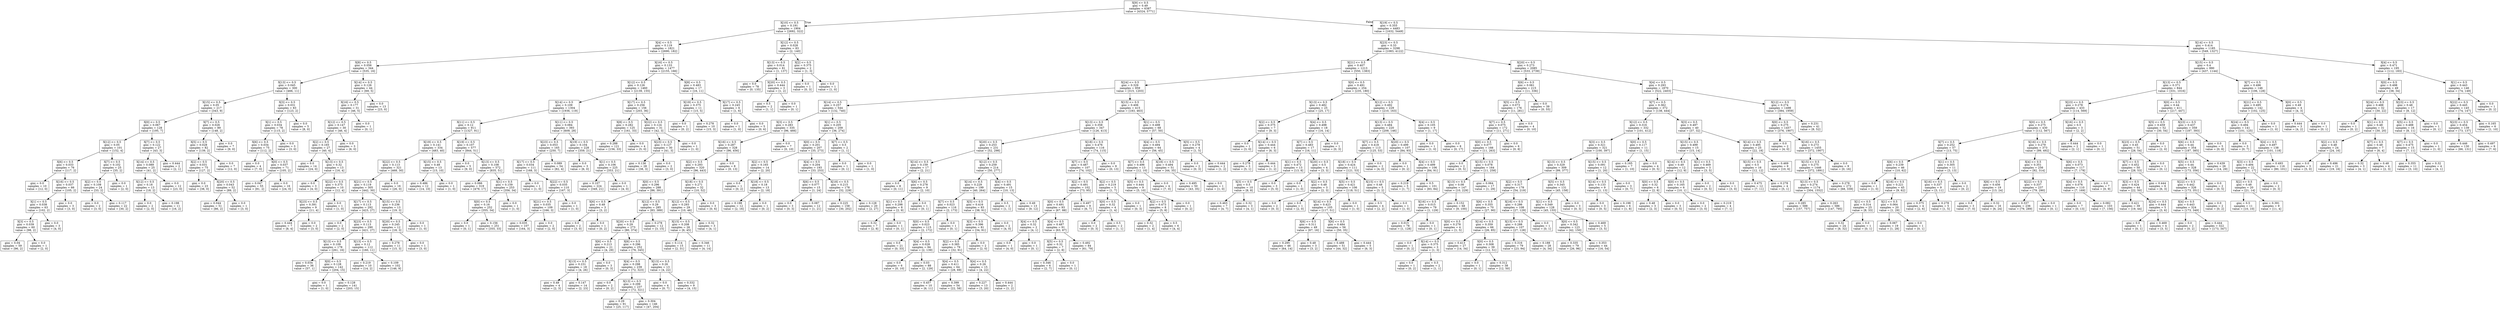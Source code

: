 digraph Tree {
node [shape=box] ;
0 [label="X[9] <= 0.5\ngini = 0.49\nsamples = 6387\nvalue = [4324, 5771]"] ;
1 [label="X[10] <= 0.5\ngini = 0.191\nsamples = 1904\nvalue = [2692, 322]"] ;
0 -> 1 [labeldistance=2.5, labelangle=45, headlabel="True"] ;
2 [label="X[4] <= 0.5\ngini = 0.119\nsamples = 1821\nvalue = [2690, 182]"] ;
1 -> 2 ;
3 [label="X[8] <= 0.5\ngini = 0.056\nsamples = 344\nvalue = [535, 16]"] ;
2 -> 3 ;
4 [label="X[13] <= 0.5\ngini = 0.045\nsamples = 300\nvalue = [466, 11]"] ;
3 -> 4 ;
5 [label="X[15] <= 0.5\ngini = 0.05\nsamples = 217\nvalue = [343, 9]"] ;
4 -> 5 ;
6 [label="X[0] <= 0.5\ngini = 0.067\nsamples = 128\nvalue = [195, 7]"] ;
5 -> 6 ;
7 [label="X[12] <= 0.5\ngini = 0.05\nsamples = 101\nvalue = [152, 4]"] ;
6 -> 7 ;
8 [label="X[6] <= 0.5\ngini = 0.033\nsamples = 76\nvalue = [117, 2]"] ;
7 -> 8 ;
9 [label="gini = 0.0\nsamples = 10\nvalue = [12, 0]"] ;
8 -> 9 ;
10 [label="X[16] <= 0.5\ngini = 0.037\nsamples = 66\nvalue = [105, 2]"] ;
8 -> 10 ;
11 [label="X[1] <= 0.5\ngini = 0.038\nsamples = 63\nvalue = [102, 2]"] ;
10 -> 11 ;
12 [label="X[3] <= 0.5\ngini = 0.039\nsamples = 60\nvalue = [98, 2]"] ;
11 -> 12 ;
13 [label="gini = 0.04\nsamples = 59\nvalue = [96, 2]"] ;
12 -> 13 ;
14 [label="gini = 0.0\nsamples = 1\nvalue = [2, 0]"] ;
12 -> 14 ;
15 [label="gini = 0.0\nsamples = 3\nvalue = [4, 0]"] ;
11 -> 15 ;
16 [label="gini = 0.0\nsamples = 3\nvalue = [3, 0]"] ;
10 -> 16 ;
17 [label="X[7] <= 0.5\ngini = 0.102\nsamples = 25\nvalue = [35, 2]"] ;
7 -> 17 ;
18 [label="X[2] <= 0.5\ngini = 0.108\nsamples = 24\nvalue = [33, 2]"] ;
17 -> 18 ;
19 [label="gini = 0.0\nsamples = 2\nvalue = [3, 0]"] ;
18 -> 19 ;
20 [label="gini = 0.117\nsamples = 22\nvalue = [30, 2]"] ;
18 -> 20 ;
21 [label="gini = 0.0\nsamples = 1\nvalue = [2, 0]"] ;
17 -> 21 ;
22 [label="X[7] <= 0.5\ngini = 0.122\nsamples = 27\nvalue = [43, 3]"] ;
6 -> 22 ;
23 [label="X[14] <= 0.5\ngini = 0.089\nsamples = 25\nvalue = [41, 2]"] ;
22 -> 23 ;
24 [label="X[12] <= 0.5\ngini = 0.18\nsamples = 13\nvalue = [18, 2]"] ;
23 -> 24 ;
25 [label="gini = 0.0\nsamples = 2\nvalue = [2, 0]"] ;
24 -> 25 ;
26 [label="gini = 0.198\nsamples = 11\nvalue = [16, 2]"] ;
24 -> 26 ;
27 [label="gini = 0.0\nsamples = 12\nvalue = [23, 0]"] ;
23 -> 27 ;
28 [label="gini = 0.444\nsamples = 2\nvalue = [2, 1]"] ;
22 -> 28 ;
29 [label="X[7] <= 0.5\ngini = 0.026\nsamples = 89\nvalue = [148, 2]"] ;
5 -> 29 ;
30 [label="X[5] <= 0.5\ngini = 0.028\nsamples = 82\nvalue = [139, 2]"] ;
29 -> 30 ;
31 [label="X[2] <= 0.5\ngini = 0.031\nsamples = 75\nvalue = [127, 2]"] ;
30 -> 31 ;
32 [label="gini = 0.0\nsamples = 23\nvalue = [38, 0]"] ;
31 -> 32 ;
33 [label="X[20] <= 0.5\ngini = 0.043\nsamples = 52\nvalue = [89, 2]"] ;
31 -> 33 ;
34 [label="gini = 0.044\nsamples = 51\nvalue = [86, 2]"] ;
33 -> 34 ;
35 [label="gini = 0.0\nsamples = 1\nvalue = [3, 0]"] ;
33 -> 35 ;
36 [label="gini = 0.0\nsamples = 7\nvalue = [12, 0]"] ;
30 -> 36 ;
37 [label="gini = 0.0\nsamples = 7\nvalue = [9, 0]"] ;
29 -> 37 ;
38 [label="X[3] <= 0.5\ngini = 0.031\nsamples = 83\nvalue = [123, 2]"] ;
4 -> 38 ;
39 [label="X[1] <= 0.5\ngini = 0.034\nsamples = 78\nvalue = [115, 2]"] ;
38 -> 39 ;
40 [label="X[6] <= 0.5\ngini = 0.034\nsamples = 75\nvalue = [112, 2]"] ;
39 -> 40 ;
41 [label="gini = 0.0\nsamples = 4\nvalue = [7, 0]"] ;
40 -> 41 ;
42 [label="X[0] <= 0.5\ngini = 0.037\nsamples = 71\nvalue = [105, 2]"] ;
40 -> 42 ;
43 [label="gini = 0.047\nsamples = 55\nvalue = [81, 2]"] ;
42 -> 43 ;
44 [label="gini = 0.0\nsamples = 16\nvalue = [24, 0]"] ;
42 -> 44 ;
45 [label="gini = 0.0\nsamples = 3\nvalue = [3, 0]"] ;
39 -> 45 ;
46 [label="gini = 0.0\nsamples = 5\nvalue = [8, 0]"] ;
38 -> 46 ;
47 [label="X[14] <= 0.5\ngini = 0.126\nsamples = 44\nvalue = [69, 5]"] ;
3 -> 47 ;
48 [label="X[16] <= 0.5\ngini = 0.177\nsamples = 31\nvalue = [46, 5]"] ;
47 -> 48 ;
49 [label="X[12] <= 0.5\ngini = 0.147\nsamples = 30\nvalue = [46, 4]"] ;
48 -> 49 ;
50 [label="X[2] <= 0.5\ngini = 0.165\nsamples = 27\nvalue = [40, 4]"] ;
49 -> 50 ;
51 [label="gini = 0.0\nsamples = 14\nvalue = [24, 0]"] ;
50 -> 51 ;
52 [label="X[13] <= 0.5\ngini = 0.32\nsamples = 13\nvalue = [16, 4]"] ;
50 -> 52 ;
53 [label="gini = 0.0\nsamples = 3\nvalue = [4, 0]"] ;
52 -> 53 ;
54 [label="X[22] <= 0.5\ngini = 0.375\nsamples = 10\nvalue = [12, 4]"] ;
52 -> 54 ;
55 [label="X[23] <= 0.5\ngini = 0.391\nsamples = 9\nvalue = [11, 4]"] ;
54 -> 55 ;
56 [label="gini = 0.444\nsamples = 7\nvalue = [8, 4]"] ;
55 -> 56 ;
57 [label="gini = 0.0\nsamples = 2\nvalue = [3, 0]"] ;
55 -> 57 ;
58 [label="gini = 0.0\nsamples = 1\nvalue = [1, 0]"] ;
54 -> 58 ;
59 [label="gini = 0.0\nsamples = 3\nvalue = [6, 0]"] ;
49 -> 59 ;
60 [label="gini = 0.0\nsamples = 1\nvalue = [0, 1]"] ;
48 -> 60 ;
61 [label="gini = 0.0\nsamples = 13\nvalue = [23, 0]"] ;
47 -> 61 ;
62 [label="X[16] <= 0.5\ngini = 0.133\nsamples = 1477\nvalue = [2155, 166]"] ;
2 -> 62 ;
63 [label="X[12] <= 0.5\ngini = 0.126\nsamples = 1460\nvalue = [2139, 155]"] ;
62 -> 63 ;
64 [label="X[14] <= 0.5\ngini = 0.109\nsamples = 1304\nvalue = [1936, 119]"] ;
63 -> 64 ;
65 [label="X[11] <= 0.5\ngini = 0.12\nsamples = 911\nvalue = [1327, 91]"] ;
64 -> 65 ;
66 [label="X[19] <= 0.5\ngini = 0.141\nsamples = 334\nvalue = [483, 40]"] ;
65 -> 66 ;
67 [label="X[22] <= 0.5\ngini = 0.113\nsamples = 321\nvalue = [468, 30]"] ;
66 -> 67 ;
68 [label="X[21] <= 0.5\ngini = 0.119\nsamples = 305\nvalue = [442, 30]"] ;
67 -> 68 ;
69 [label="X[17] <= 0.5\ngini = 0.113\nsamples = 292\nvalue = [423, 27]"] ;
68 -> 69 ;
70 [label="gini = 0.0\nsamples = 2\nvalue = [2, 0]"] ;
69 -> 70 ;
71 [label="X[23] <= 0.5\ngini = 0.113\nsamples = 290\nvalue = [421, 27]"] ;
69 -> 71 ;
72 [label="X[13] <= 0.5\ngini = 0.109\nsamples = 178\nvalue = [261, 16]"] ;
71 -> 72 ;
73 [label="gini = 0.034\nsamples = 36\nvalue = [57, 1]"] ;
72 -> 73 ;
74 [label="X[0] <= 0.5\ngini = 0.128\nsamples = 142\nvalue = [204, 15]"] ;
72 -> 74 ;
75 [label="gini = 0.0\nsamples = 1\nvalue = [1, 0]"] ;
74 -> 75 ;
76 [label="gini = 0.128\nsamples = 141\nvalue = [203, 15]"] ;
74 -> 76 ;
77 [label="X[13] <= 0.5\ngini = 0.12\nsamples = 112\nvalue = [160, 11]"] ;
71 -> 77 ;
78 [label="gini = 0.219\nsamples = 10\nvalue = [14, 2]"] ;
77 -> 78 ;
79 [label="gini = 0.109\nsamples = 102\nvalue = [146, 9]"] ;
77 -> 79 ;
80 [label="X[15] <= 0.5\ngini = 0.236\nsamples = 13\nvalue = [19, 3]"] ;
68 -> 80 ;
81 [label="X[20] <= 0.5\ngini = 0.245\nsamples = 12\nvalue = [18, 3]"] ;
80 -> 81 ;
82 [label="gini = 0.278\nsamples = 11\nvalue = [15, 3]"] ;
81 -> 82 ;
83 [label="gini = 0.0\nsamples = 1\nvalue = [3, 0]"] ;
81 -> 83 ;
84 [label="gini = 0.0\nsamples = 1\nvalue = [1, 0]"] ;
80 -> 84 ;
85 [label="gini = 0.0\nsamples = 16\nvalue = [26, 0]"] ;
67 -> 85 ;
86 [label="X[15] <= 0.5\ngini = 0.48\nsamples = 13\nvalue = [15, 10]"] ;
66 -> 86 ;
87 [label="gini = 0.486\nsamples = 12\nvalue = [14, 10]"] ;
86 -> 87 ;
88 [label="gini = 0.0\nsamples = 1\nvalue = [1, 0]"] ;
86 -> 88 ;
89 [label="X[19] <= 0.5\ngini = 0.107\nsamples = 577\nvalue = [844, 51]"] ;
65 -> 89 ;
90 [label="gini = 0.0\nsamples = 5\nvalue = [9, 0]"] ;
89 -> 90 ;
91 [label="X[13] <= 0.5\ngini = 0.108\nsamples = 572\nvalue = [835, 51]"] ;
89 -> 91 ;
92 [label="gini = 0.066\nsamples = 319\nvalue = [479, 17]"] ;
91 -> 92 ;
93 [label="X[1] <= 0.5\ngini = 0.159\nsamples = 253\nvalue = [356, 34]"] ;
91 -> 93 ;
94 [label="X[0] <= 0.5\ngini = 0.16\nsamples = 252\nvalue = [355, 34]"] ;
93 -> 94 ;
95 [label="gini = 0.0\nsamples = 1\nvalue = [0, 1]"] ;
94 -> 95 ;
96 [label="gini = 0.156\nsamples = 251\nvalue = [355, 33]"] ;
94 -> 96 ;
97 [label="gini = 0.0\nsamples = 1\nvalue = [1, 0]"] ;
93 -> 97 ;
98 [label="X[11] <= 0.5\ngini = 0.084\nsamples = 393\nvalue = [609, 28]"] ;
64 -> 98 ;
99 [label="X[23] <= 0.5\ngini = 0.053\nsamples = 165\nvalue = [250, 7]"] ;
98 -> 99 ;
100 [label="X[17] <= 0.5\ngini = 0.034\nsamples = 111\nvalue = [168, 3]"] ;
99 -> 100 ;
101 [label="gini = 0.0\nsamples = 1\nvalue = [1, 0]"] ;
100 -> 101 ;
102 [label="X[22] <= 0.5\ngini = 0.035\nsamples = 110\nvalue = [167, 3]"] ;
100 -> 102 ;
103 [label="X[21] <= 0.5\ngini = 0.035\nsamples = 109\nvalue = [166, 3]"] ;
102 -> 103 ;
104 [label="gini = 0.035\nsamples = 107\nvalue = [164, 3]"] ;
103 -> 104 ;
105 [label="gini = 0.0\nsamples = 2\nvalue = [2, 0]"] ;
103 -> 105 ;
106 [label="gini = 0.0\nsamples = 1\nvalue = [1, 0]"] ;
102 -> 106 ;
107 [label="gini = 0.089\nsamples = 54\nvalue = [82, 4]"] ;
99 -> 107 ;
108 [label="X[19] <= 0.5\ngini = 0.104\nsamples = 228\nvalue = [359, 21]"] ;
98 -> 108 ;
109 [label="gini = 0.0\nsamples = 3\nvalue = [6, 0]"] ;
108 -> 109 ;
110 [label="X[1] <= 0.5\ngini = 0.106\nsamples = 225\nvalue = [353, 21]"] ;
108 -> 110 ;
111 [label="gini = 0.107\nsamples = 224\nvalue = [349, 21]"] ;
110 -> 111 ;
112 [label="gini = 0.0\nsamples = 1\nvalue = [4, 0]"] ;
110 -> 112 ;
113 [label="X[17] <= 0.5\ngini = 0.256\nsamples = 156\nvalue = [203, 36]"] ;
63 -> 113 ;
114 [label="X[8] <= 0.5\ngini = 0.282\nsamples = 125\nvalue = [161, 33]"] ;
113 -> 114 ;
115 [label="gini = 0.288\nsamples = 121\nvalue = [156, 33]"] ;
114 -> 115 ;
116 [label="gini = 0.0\nsamples = 4\nvalue = [5, 0]"] ;
114 -> 116 ;
117 [label="X[22] <= 0.5\ngini = 0.124\nsamples = 31\nvalue = [42, 3]"] ;
113 -> 117 ;
118 [label="X[23] <= 0.5\ngini = 0.127\nsamples = 30\nvalue = [41, 3]"] ;
117 -> 118 ;
119 [label="gini = 0.136\nsamples = 28\nvalue = [38, 3]"] ;
118 -> 119 ;
120 [label="gini = 0.0\nsamples = 2\nvalue = [3, 0]"] ;
118 -> 120 ;
121 [label="gini = 0.0\nsamples = 1\nvalue = [1, 0]"] ;
117 -> 121 ;
122 [label="X[8] <= 0.5\ngini = 0.483\nsamples = 17\nvalue = [16, 11]"] ;
62 -> 122 ;
123 [label="X[19] <= 0.5\ngini = 0.375\nsamples = 11\nvalue = [15, 5]"] ;
122 -> 123 ;
124 [label="gini = 0.0\nsamples = 1\nvalue = [0, 2]"] ;
123 -> 124 ;
125 [label="gini = 0.278\nsamples = 10\nvalue = [15, 3]"] ;
123 -> 125 ;
126 [label="X[17] <= 0.5\ngini = 0.245\nsamples = 6\nvalue = [1, 6]"] ;
122 -> 126 ;
127 [label="gini = 0.0\nsamples = 1\nvalue = [1, 0]"] ;
126 -> 127 ;
128 [label="gini = 0.0\nsamples = 5\nvalue = [0, 6]"] ;
126 -> 128 ;
129 [label="X[12] <= 0.5\ngini = 0.028\nsamples = 83\nvalue = [2, 140]"] ;
1 -> 129 ;
130 [label="X[13] <= 0.5\ngini = 0.014\nsamples = 81\nvalue = [1, 137]"] ;
129 -> 130 ;
131 [label="gini = 0.0\nsamples = 78\nvalue = [0, 135]"] ;
130 -> 131 ;
132 [label="X[20] <= 0.5\ngini = 0.444\nsamples = 3\nvalue = [1, 2]"] ;
130 -> 132 ;
133 [label="gini = 0.5\nsamples = 2\nvalue = [1, 1]"] ;
132 -> 133 ;
134 [label="gini = 0.0\nsamples = 1\nvalue = [0, 1]"] ;
132 -> 134 ;
135 [label="X[2] <= 0.5\ngini = 0.375\nsamples = 2\nvalue = [1, 3]"] ;
129 -> 135 ;
136 [label="gini = 0.0\nsamples = 1\nvalue = [0, 3]"] ;
135 -> 136 ;
137 [label="gini = 0.0\nsamples = 1\nvalue = [1, 0]"] ;
135 -> 137 ;
138 [label="X[19] <= 0.5\ngini = 0.355\nsamples = 4483\nvalue = [1632, 5449]"] ;
0 -> 138 [labeldistance=2.5, labelangle=-45, headlabel="False"] ;
139 [label="X[23] <= 0.5\ngini = 0.33\nsamples = 3298\nvalue = [1083, 4122]"] ;
138 -> 139 ;
140 [label="X[21] <= 0.5\ngini = 0.407\nsamples = 1213\nvalue = [550, 1383]"] ;
139 -> 140 ;
141 [label="X[24] <= 0.5\ngini = 0.329\nsamples = 959\nvalue = [315, 1203]"] ;
140 -> 141 ;
142 [label="X[14] <= 0.5\ngini = 0.257\nsamples = 544\nvalue = [132, 740]"] ;
141 -> 142 ;
143 [label="X[3] <= 0.5\ngini = 0.283\nsamples = 335\nvalue = [96, 466]"] ;
142 -> 143 ;
144 [label="X[16] <= 0.5\ngini = 0.287\nsamples = 328\nvalue = [96, 456]"] ;
143 -> 144 ;
145 [label="X[2] <= 0.5\ngini = 0.293\nsamples = 320\nvalue = [96, 443]"] ;
144 -> 145 ;
146 [label="X[0] <= 0.5\ngini = 0.296\nsamples = 288\nvalue = [86, 391]"] ;
145 -> 146 ;
147 [label="X[6] <= 0.5\ngini = 0.48\nsamples = 3\nvalue = [3, 2]"] ;
146 -> 147 ;
148 [label="gini = 0.0\nsamples = 2\nvalue = [3, 0]"] ;
147 -> 148 ;
149 [label="gini = 0.0\nsamples = 1\nvalue = [0, 2]"] ;
147 -> 149 ;
150 [label="X[12] <= 0.5\ngini = 0.29\nsamples = 285\nvalue = [83, 389]"] ;
146 -> 150 ;
151 [label="X[20] <= 0.5\ngini = 0.29\nsamples = 273\nvalue = [80, 374]"] ;
150 -> 151 ;
152 [label="X[6] <= 0.5\ngini = 0.213\nsamples = 21\nvalue = [4, 29]"] ;
151 -> 152 ;
153 [label="X[13] <= 0.5\ngini = 0.231\nsamples = 18\nvalue = [4, 26]"] ;
152 -> 153 ;
154 [label="gini = 0.48\nsamples = 4\nvalue = [2, 3]"] ;
153 -> 154 ;
155 [label="gini = 0.147\nsamples = 14\nvalue = [2, 23]"] ;
153 -> 155 ;
156 [label="gini = 0.0\nsamples = 3\nvalue = [0, 3]"] ;
152 -> 156 ;
157 [label="X[6] <= 0.5\ngini = 0.296\nsamples = 252\nvalue = [76, 345]"] ;
151 -> 157 ;
158 [label="X[4] <= 0.5\ngini = 0.298\nsamples = 239\nvalue = [72, 323]"] ;
157 -> 158 ;
159 [label="gini = 0.0\nsamples = 2\nvalue = [0, 2]"] ;
158 -> 159 ;
160 [label="X[13] <= 0.5\ngini = 0.299\nsamples = 237\nvalue = [72, 321]"] ;
158 -> 160 ;
161 [label="gini = 0.29\nsamples = 91\nvalue = [25, 117]"] ;
160 -> 161 ;
162 [label="gini = 0.304\nsamples = 146\nvalue = [47, 204]"] ;
160 -> 162 ;
163 [label="X[13] <= 0.5\ngini = 0.26\nsamples = 13\nvalue = [4, 22]"] ;
157 -> 163 ;
164 [label="gini = 0.0\nsamples = 4\nvalue = [0, 7]"] ;
163 -> 164 ;
165 [label="gini = 0.332\nsamples = 9\nvalue = [4, 15]"] ;
163 -> 165 ;
166 [label="gini = 0.278\nsamples = 12\nvalue = [3, 15]"] ;
150 -> 166 ;
167 [label="X[18] <= 0.5\ngini = 0.271\nsamples = 32\nvalue = [10, 52]"] ;
145 -> 167 ;
168 [label="X[12] <= 0.5\ngini = 0.293\nsamples = 29\nvalue = [10, 46]"] ;
167 -> 168 ;
169 [label="X[15] <= 0.5\ngini = 0.208\nsamples = 26\nvalue = [6, 45]"] ;
168 -> 169 ;
170 [label="gini = 0.114\nsamples = 15\nvalue = [2, 31]"] ;
169 -> 170 ;
171 [label="gini = 0.346\nsamples = 11\nvalue = [4, 14]"] ;
169 -> 171 ;
172 [label="gini = 0.32\nsamples = 3\nvalue = [4, 1]"] ;
168 -> 172 ;
173 [label="gini = 0.0\nsamples = 3\nvalue = [0, 6]"] ;
167 -> 173 ;
174 [label="gini = 0.0\nsamples = 8\nvalue = [0, 13]"] ;
144 -> 174 ;
175 [label="gini = 0.0\nsamples = 7\nvalue = [0, 10]"] ;
143 -> 175 ;
176 [label="X[1] <= 0.5\ngini = 0.205\nsamples = 209\nvalue = [36, 274]"] ;
142 -> 176 ;
177 [label="X[0] <= 0.5\ngini = 0.201\nsamples = 207\nvalue = [35, 273]"] ;
176 -> 177 ;
178 [label="X[2] <= 0.5\ngini = 0.165\nsamples = 14\nvalue = [2, 20]"] ;
177 -> 178 ;
179 [label="gini = 0.0\nsamples = 1\nvalue = [0, 2]"] ;
178 -> 179 ;
180 [label="X[18] <= 0.5\ngini = 0.18\nsamples = 13\nvalue = [2, 18]"] ;
178 -> 180 ;
181 [label="gini = 0.198\nsamples = 12\nvalue = [2, 16]"] ;
180 -> 181 ;
182 [label="gini = 0.0\nsamples = 1\nvalue = [0, 2]"] ;
180 -> 182 ;
183 [label="X[4] <= 0.5\ngini = 0.204\nsamples = 193\nvalue = [33, 253]"] ;
177 -> 183 ;
184 [label="X[6] <= 0.5\ngini = 0.077\nsamples = 15\nvalue = [1, 24]"] ;
183 -> 184 ;
185 [label="gini = 0.0\nsamples = 3\nvalue = [0, 3]"] ;
184 -> 185 ;
186 [label="gini = 0.087\nsamples = 12\nvalue = [1, 21]"] ;
184 -> 186 ;
187 [label="X[18] <= 0.5\ngini = 0.215\nsamples = 178\nvalue = [32, 229]"] ;
183 -> 187 ;
188 [label="gini = 0.225\nsamples = 158\nvalue = [30, 202]"] ;
187 -> 188 ;
189 [label="gini = 0.128\nsamples = 20\nvalue = [2, 27]"] ;
187 -> 189 ;
190 [label="X[7] <= 0.5\ngini = 0.5\nsamples = 2\nvalue = [1, 1]"] ;
176 -> 190 ;
191 [label="gini = 0.0\nsamples = 1\nvalue = [0, 1]"] ;
190 -> 191 ;
192 [label="gini = 0.0\nsamples = 1\nvalue = [1, 0]"] ;
190 -> 192 ;
193 [label="X[15] <= 0.5\ngini = 0.406\nsamples = 415\nvalue = [183, 463]"] ;
141 -> 193 ;
194 [label="X[13] <= 0.5\ngini = 0.358\nsamples = 347\nvalue = [126, 413]"] ;
193 -> 194 ;
195 [label="X[20] <= 0.5\ngini = 0.253\nsamples = 231\nvalue = [52, 298]"] ;
194 -> 195 ;
196 [label="X[14] <= 0.5\ngini = 0.159\nsamples = 17\nvalue = [2, 21]"] ;
195 -> 196 ;
197 [label="gini = 0.0\nsamples = 8\nvalue = [0, 11]"] ;
196 -> 197 ;
198 [label="X[6] <= 0.5\ngini = 0.278\nsamples = 9\nvalue = [2, 10]"] ;
196 -> 198 ;
199 [label="X[1] <= 0.5\ngini = 0.298\nsamples = 8\nvalue = [2, 9]"] ;
198 -> 199 ;
200 [label="gini = 0.32\nsamples = 7\nvalue = [2, 8]"] ;
199 -> 200 ;
201 [label="gini = 0.0\nsamples = 1\nvalue = [0, 1]"] ;
199 -> 201 ;
202 [label="gini = 0.0\nsamples = 1\nvalue = [0, 1]"] ;
198 -> 202 ;
203 [label="X[12] <= 0.5\ngini = 0.259\nsamples = 214\nvalue = [50, 277]"] ;
195 -> 203 ;
204 [label="X[14] <= 0.5\ngini = 0.229\nsamples = 199\nvalue = [40, 264]"] ;
203 -> 204 ;
205 [label="X[7] <= 0.5\ngini = 0.023\nsamples = 116\nvalue = [2, 173]"] ;
204 -> 205 ;
206 [label="X[0] <= 0.5\ngini = 0.023\nsamples = 115\nvalue = [2, 172]"] ;
205 -> 206 ;
207 [label="gini = 0.0\nsamples = 21\nvalue = [0, 33]"] ;
206 -> 207 ;
208 [label="X[4] <= 0.5\ngini = 0.028\nsamples = 94\nvalue = [2, 139]"] ;
206 -> 208 ;
209 [label="gini = 0.0\nsamples = 6\nvalue = [0, 10]"] ;
208 -> 209 ;
210 [label="gini = 0.03\nsamples = 88\nvalue = [2, 129]"] ;
208 -> 210 ;
211 [label="gini = 0.0\nsamples = 1\nvalue = [0, 1]"] ;
205 -> 211 ;
212 [label="X[5] <= 0.5\ngini = 0.416\nsamples = 83\nvalue = [38, 91]"] ;
204 -> 212 ;
213 [label="X[3] <= 0.5\ngini = 0.396\nsamples = 81\nvalue = [34, 91]"] ;
212 -> 213 ;
214 [label="X[2] <= 0.5\ngini = 0.385\nsamples = 79\nvalue = [32, 91]"] ;
213 -> 214 ;
215 [label="X[4] <= 0.5\ngini = 0.411\nsamples = 64\nvalue = [28, 69]"] ;
214 -> 215 ;
216 [label="gini = 0.457\nsamples = 10\nvalue = [6, 11]"] ;
215 -> 216 ;
217 [label="gini = 0.399\nsamples = 54\nvalue = [22, 58]"] ;
215 -> 217 ;
218 [label="X[4] <= 0.5\ngini = 0.26\nsamples = 15\nvalue = [4, 22]"] ;
214 -> 218 ;
219 [label="gini = 0.227\nsamples = 13\nvalue = [3, 20]"] ;
218 -> 219 ;
220 [label="gini = 0.444\nsamples = 2\nvalue = [1, 2]"] ;
218 -> 220 ;
221 [label="gini = 0.0\nsamples = 2\nvalue = [2, 0]"] ;
213 -> 221 ;
222 [label="gini = 0.0\nsamples = 2\nvalue = [4, 0]"] ;
212 -> 222 ;
223 [label="X[4] <= 0.5\ngini = 0.491\nsamples = 15\nvalue = [10, 13]"] ;
203 -> 223 ;
224 [label="gini = 0.5\nsamples = 2\nvalue = [1, 1]"] ;
223 -> 224 ;
225 [label="gini = 0.49\nsamples = 13\nvalue = [9, 12]"] ;
223 -> 225 ;
226 [label="X[18] <= 0.5\ngini = 0.476\nsamples = 116\nvalue = [74, 115]"] ;
194 -> 226 ;
227 [label="X[7] <= 0.5\ngini = 0.487\nsamples = 107\nvalue = [74, 102]"] ;
226 -> 227 ;
228 [label="X[2] <= 0.5\ngini = 0.491\nsamples = 102\nvalue = [73, 95]"] ;
227 -> 228 ;
229 [label="X[0] <= 0.5\ngini = 0.491\nsamples = 93\nvalue = [67, 88]"] ;
228 -> 229 ;
230 [label="X[4] <= 0.5\ngini = 0.32\nsamples = 2\nvalue = [4, 1]"] ;
229 -> 230 ;
231 [label="gini = 0.0\nsamples = 1\nvalue = [4, 0]"] ;
230 -> 231 ;
232 [label="gini = 0.0\nsamples = 1\nvalue = [0, 1]"] ;
230 -> 232 ;
233 [label="X[4] <= 0.5\ngini = 0.487\nsamples = 91\nvalue = [63, 87]"] ;
229 -> 233 ;
234 [label="X[5] <= 0.5\ngini = 0.32\nsamples = 7\nvalue = [2, 8]"] ;
233 -> 234 ;
235 [label="gini = 0.346\nsamples = 6\nvalue = [2, 7]"] ;
234 -> 235 ;
236 [label="gini = 0.0\nsamples = 1\nvalue = [0, 1]"] ;
234 -> 236 ;
237 [label="gini = 0.492\nsamples = 84\nvalue = [61, 79]"] ;
233 -> 237 ;
238 [label="gini = 0.497\nsamples = 9\nvalue = [6, 7]"] ;
228 -> 238 ;
239 [label="X[2] <= 0.5\ngini = 0.219\nsamples = 5\nvalue = [1, 7]"] ;
227 -> 239 ;
240 [label="X[0] <= 0.5\ngini = 0.32\nsamples = 4\nvalue = [1, 4]"] ;
239 -> 240 ;
241 [label="gini = 0.0\nsamples = 2\nvalue = [0, 3]"] ;
240 -> 241 ;
242 [label="gini = 0.5\nsamples = 2\nvalue = [1, 1]"] ;
240 -> 242 ;
243 [label="gini = 0.0\nsamples = 1\nvalue = [0, 3]"] ;
239 -> 243 ;
244 [label="gini = 0.0\nsamples = 9\nvalue = [0, 13]"] ;
226 -> 244 ;
245 [label="X[1] <= 0.5\ngini = 0.498\nsamples = 68\nvalue = [57, 50]"] ;
193 -> 245 ;
246 [label="X[4] <= 0.5\ngini = 0.494\nsamples = 64\nvalue = [56, 45]"] ;
245 -> 246 ;
247 [label="X[7] <= 0.5\ngini = 0.496\nsamples = 13\nvalue = [12, 10]"] ;
246 -> 247 ;
248 [label="X[5] <= 0.5\ngini = 0.444\nsamples = 9\nvalue = [5, 10]"] ;
247 -> 248 ;
249 [label="X[2] <= 0.5\ngini = 0.473\nsamples = 8\nvalue = [5, 8]"] ;
248 -> 249 ;
250 [label="gini = 0.32\nsamples = 2\nvalue = [1, 4]"] ;
249 -> 250 ;
251 [label="gini = 0.5\nsamples = 6\nvalue = [4, 4]"] ;
249 -> 251 ;
252 [label="gini = 0.0\nsamples = 1\nvalue = [0, 2]"] ;
248 -> 252 ;
253 [label="gini = 0.0\nsamples = 4\nvalue = [7, 0]"] ;
247 -> 253 ;
254 [label="X[18] <= 0.5\ngini = 0.494\nsamples = 51\nvalue = [44, 35]"] ;
246 -> 254 ;
255 [label="gini = 0.495\nsamples = 50\nvalue = [43, 35]"] ;
254 -> 255 ;
256 [label="gini = 0.0\nsamples = 1\nvalue = [1, 0]"] ;
254 -> 256 ;
257 [label="X[5] <= 0.5\ngini = 0.278\nsamples = 4\nvalue = [1, 5]"] ;
245 -> 257 ;
258 [label="gini = 0.0\nsamples = 2\nvalue = [0, 3]"] ;
257 -> 258 ;
259 [label="gini = 0.444\nsamples = 2\nvalue = [1, 2]"] ;
257 -> 259 ;
260 [label="X[0] <= 0.5\ngini = 0.491\nsamples = 254\nvalue = [235, 180]"] ;
140 -> 260 ;
261 [label="X[13] <= 0.5\ngini = 0.482\nsamples = 25\nvalue = [25, 17]"] ;
260 -> 261 ;
262 [label="X[2] <= 0.5\ngini = 0.375\nsamples = 7\nvalue = [9, 3]"] ;
261 -> 262 ;
263 [label="gini = 0.0\nsamples = 1\nvalue = [3, 0]"] ;
262 -> 263 ;
264 [label="X[14] <= 0.5\ngini = 0.444\nsamples = 6\nvalue = [6, 3]"] ;
262 -> 264 ;
265 [label="gini = 0.278\nsamples = 3\nvalue = [5, 1]"] ;
264 -> 265 ;
266 [label="gini = 0.444\nsamples = 3\nvalue = [1, 2]"] ;
264 -> 266 ;
267 [label="X[4] <= 0.5\ngini = 0.498\nsamples = 18\nvalue = [16, 14]"] ;
261 -> 267 ;
268 [label="X[7] <= 0.5\ngini = 0.483\nsamples = 17\nvalue = [16, 11]"] ;
267 -> 268 ;
269 [label="X[1] <= 0.5\ngini = 0.472\nsamples = 13\nvalue = [13, 8]"] ;
268 -> 269 ;
270 [label="X[3] <= 0.5\ngini = 0.5\nsamples = 10\nvalue = [8, 8]"] ;
269 -> 270 ;
271 [label="gini = 0.463\nsamples = 7\nvalue = [4, 7]"] ;
270 -> 271 ;
272 [label="gini = 0.32\nsamples = 3\nvalue = [4, 1]"] ;
270 -> 272 ;
273 [label="gini = 0.0\nsamples = 3\nvalue = [5, 0]"] ;
269 -> 273 ;
274 [label="X[20] <= 0.5\ngini = 0.5\nsamples = 4\nvalue = [3, 3]"] ;
268 -> 274 ;
275 [label="gini = 0.0\nsamples = 1\nvalue = [1, 0]"] ;
274 -> 275 ;
276 [label="X[2] <= 0.5\ngini = 0.48\nsamples = 3\nvalue = [2, 3]"] ;
274 -> 276 ;
277 [label="gini = 0.0\nsamples = 2\nvalue = [0, 3]"] ;
276 -> 277 ;
278 [label="gini = 0.0\nsamples = 1\nvalue = [2, 0]"] ;
276 -> 278 ;
279 [label="gini = 0.0\nsamples = 1\nvalue = [0, 3]"] ;
267 -> 279 ;
280 [label="X[12] <= 0.5\ngini = 0.492\nsamples = 229\nvalue = [210, 163]"] ;
260 -> 280 ;
281 [label="X[13] <= 0.5\ngini = 0.484\nsamples = 220\nvalue = [209, 146]"] ;
280 -> 281 ;
282 [label="X[7] <= 0.5\ngini = 0.418\nsamples = 113\nvalue = [125, 53]"] ;
281 -> 282 ;
283 [label="X[18] <= 0.5\ngini = 0.424\nsamples = 111\nvalue = [121, 53]"] ;
282 -> 283 ;
284 [label="X[5] <= 0.5\ngini = 0.421\nsamples = 106\nvalue = [118, 51]"] ;
283 -> 284 ;
285 [label="X[14] <= 0.5\ngini = 0.423\nsamples = 105\nvalue = [117, 51]"] ;
284 -> 285 ;
286 [label="X[6] <= 0.5\ngini = 0.311\nsamples = 49\nvalue = [67, 16]"] ;
285 -> 286 ;
287 [label="gini = 0.295\nsamples = 46\nvalue = [64, 14]"] ;
286 -> 287 ;
288 [label="gini = 0.48\nsamples = 3\nvalue = [3, 2]"] ;
286 -> 288 ;
289 [label="X[6] <= 0.5\ngini = 0.484\nsamples = 56\nvalue = [50, 35]"] ;
285 -> 289 ;
290 [label="gini = 0.488\nsamples = 51\nvalue = [44, 32]"] ;
289 -> 290 ;
291 [label="gini = 0.444\nsamples = 5\nvalue = [6, 3]"] ;
289 -> 291 ;
292 [label="gini = 0.0\nsamples = 1\nvalue = [1, 0]"] ;
284 -> 292 ;
293 [label="X[15] <= 0.5\ngini = 0.48\nsamples = 5\nvalue = [3, 2]"] ;
283 -> 293 ;
294 [label="gini = 0.5\nsamples = 4\nvalue = [2, 2]"] ;
293 -> 294 ;
295 [label="gini = 0.0\nsamples = 1\nvalue = [1, 0]"] ;
293 -> 295 ;
296 [label="gini = 0.0\nsamples = 2\nvalue = [4, 0]"] ;
282 -> 296 ;
297 [label="X[20] <= 0.5\ngini = 0.499\nsamples = 107\nvalue = [84, 93]"] ;
281 -> 297 ;
298 [label="gini = 0.0\nsamples = 1\nvalue = [0, 2]"] ;
297 -> 298 ;
299 [label="X[4] <= 0.5\ngini = 0.499\nsamples = 106\nvalue = [84, 91]"] ;
297 -> 299 ;
300 [label="gini = 0.219\nsamples = 5\nvalue = [1, 7]"] ;
299 -> 300 ;
301 [label="gini = 0.5\nsamples = 101\nvalue = [83, 84]"] ;
299 -> 301 ;
302 [label="X[4] <= 0.5\ngini = 0.105\nsamples = 9\nvalue = [1, 17]"] ;
280 -> 302 ;
303 [label="gini = 0.0\nsamples = 1\nvalue = [1, 0]"] ;
302 -> 303 ;
304 [label="gini = 0.0\nsamples = 8\nvalue = [0, 17]"] ;
302 -> 304 ;
305 [label="X[20] <= 0.5\ngini = 0.273\nsamples = 2085\nvalue = [533, 2739]"] ;
139 -> 305 ;
306 [label="X[6] <= 0.5\ngini = 0.061\nsamples = 215\nvalue = [11, 336]"] ;
305 -> 306 ;
307 [label="X[5] <= 0.5\ngini = 0.073\nsamples = 176\nvalue = [11, 281]"] ;
306 -> 307 ;
308 [label="X[7] <= 0.5\ngini = 0.075\nsamples = 172\nvalue = [11, 271]"] ;
307 -> 308 ;
309 [label="X[0] <= 0.5\ngini = 0.077\nsamples = 166\nvalue = [11, 263]"] ;
308 -> 309 ;
310 [label="gini = 0.0\nsamples = 2\nvalue = [0, 5]"] ;
309 -> 310 ;
311 [label="X[15] <= 0.5\ngini = 0.078\nsamples = 164\nvalue = [11, 258]"] ;
309 -> 311 ;
312 [label="X[13] <= 0.5\ngini = 0.08\nsamples = 147\nvalue = [10, 229]"] ;
311 -> 312 ;
313 [label="X[16] <= 0.5\ngini = 0.015\nsamples = 79\nvalue = [1, 129]"] ;
312 -> 313 ;
314 [label="gini = 0.015\nsamples = 78\nvalue = [1, 128]"] ;
313 -> 314 ;
315 [label="gini = 0.0\nsamples = 1\nvalue = [0, 1]"] ;
313 -> 315 ;
316 [label="gini = 0.152\nsamples = 68\nvalue = [9, 100]"] ;
312 -> 316 ;
317 [label="gini = 0.064\nsamples = 17\nvalue = [1, 29]"] ;
311 -> 317 ;
318 [label="gini = 0.0\nsamples = 6\nvalue = [0, 8]"] ;
308 -> 318 ;
319 [label="gini = 0.0\nsamples = 4\nvalue = [0, 10]"] ;
307 -> 319 ;
320 [label="gini = 0.0\nsamples = 39\nvalue = [0, 55]"] ;
306 -> 320 ;
321 [label="X[4] <= 0.5\ngini = 0.293\nsamples = 1870\nvalue = [522, 2403]"] ;
305 -> 321 ;
322 [label="X[7] <= 0.5\ngini = 0.362\nsamples = 372\nvalue = [138, 444]"] ;
321 -> 322 ;
323 [label="X[12] <= 0.5\ngini = 0.316\nsamples = 332\nvalue = [101, 412]"] ;
322 -> 323 ;
324 [label="X[3] <= 0.5\ngini = 0.321\nsamples = 321\nvalue = [100, 397]"] ;
323 -> 324 ;
325 [label="X[13] <= 0.5\ngini = 0.329\nsamples = 309\nvalue = [99, 377]"] ;
324 -> 325 ;
326 [label="X[2] <= 0.5\ngini = 0.317\nsamples = 178\nvalue = [54, 219]"] ;
325 -> 326 ;
327 [label="X[6] <= 0.5\ngini = 0.355\nsamples = 70\nvalue = [27, 90]"] ;
326 -> 327 ;
328 [label="X[0] <= 0.5\ngini = 0.278\nsamples = 4\nvalue = [1, 5]"] ;
327 -> 328 ;
329 [label="gini = 0.0\nsamples = 1\nvalue = [0, 2]"] ;
328 -> 329 ;
330 [label="X[14] <= 0.5\ngini = 0.375\nsamples = 3\nvalue = [1, 3]"] ;
328 -> 330 ;
331 [label="gini = 0.0\nsamples = 1\nvalue = [0, 2]"] ;
330 -> 331 ;
332 [label="gini = 0.5\nsamples = 2\nvalue = [1, 1]"] ;
330 -> 332 ;
333 [label="X[14] <= 0.5\ngini = 0.359\nsamples = 66\nvalue = [26, 85]"] ;
327 -> 333 ;
334 [label="gini = 0.413\nsamples = 27\nvalue = [14, 34]"] ;
333 -> 334 ;
335 [label="X[0] <= 0.5\ngini = 0.308\nsamples = 39\nvalue = [12, 51]"] ;
333 -> 335 ;
336 [label="gini = 0.0\nsamples = 1\nvalue = [0, 1]"] ;
335 -> 336 ;
337 [label="gini = 0.312\nsamples = 38\nvalue = [12, 50]"] ;
335 -> 337 ;
338 [label="X[16] <= 0.5\ngini = 0.286\nsamples = 108\nvalue = [27, 129]"] ;
326 -> 338 ;
339 [label="X[15] <= 0.5\ngini = 0.288\nsamples = 107\nvalue = [27, 128]"] ;
338 -> 339 ;
340 [label="gini = 0.316\nsamples = 79\nvalue = [23, 94]"] ;
339 -> 340 ;
341 [label="gini = 0.188\nsamples = 28\nvalue = [4, 34]"] ;
339 -> 341 ;
342 [label="gini = 0.0\nsamples = 1\nvalue = [0, 1]"] ;
338 -> 342 ;
343 [label="X[5] <= 0.5\ngini = 0.345\nsamples = 131\nvalue = [45, 158]"] ;
325 -> 343 ;
344 [label="X[1] <= 0.5\ngini = 0.349\nsamples = 128\nvalue = [45, 155]"] ;
343 -> 344 ;
345 [label="X[0] <= 0.5\ngini = 0.342\nsamples = 123\nvalue = [42, 150]"] ;
344 -> 345 ;
346 [label="gini = 0.335\nsamples = 79\nvalue = [26, 96]"] ;
345 -> 346 ;
347 [label="gini = 0.353\nsamples = 44\nvalue = [16, 54]"] ;
345 -> 347 ;
348 [label="gini = 0.469\nsamples = 5\nvalue = [3, 5]"] ;
344 -> 348 ;
349 [label="gini = 0.0\nsamples = 3\nvalue = [0, 3]"] ;
343 -> 349 ;
350 [label="X[15] <= 0.5\ngini = 0.091\nsamples = 12\nvalue = [1, 20]"] ;
324 -> 350 ;
351 [label="X[14] <= 0.5\ngini = 0.133\nsamples = 9\nvalue = [1, 13]"] ;
350 -> 351 ;
352 [label="gini = 0.0\nsamples = 3\nvalue = [0, 5]"] ;
351 -> 352 ;
353 [label="gini = 0.198\nsamples = 6\nvalue = [1, 8]"] ;
351 -> 353 ;
354 [label="gini = 0.0\nsamples = 3\nvalue = [0, 7]"] ;
350 -> 354 ;
355 [label="X[0] <= 0.5\ngini = 0.117\nsamples = 11\nvalue = [1, 15]"] ;
323 -> 355 ;
356 [label="gini = 0.165\nsamples = 7\nvalue = [1, 10]"] ;
355 -> 356 ;
357 [label="gini = 0.0\nsamples = 4\nvalue = [0, 5]"] ;
355 -> 357 ;
358 [label="X[3] <= 0.5\ngini = 0.497\nsamples = 40\nvalue = [37, 32]"] ;
322 -> 358 ;
359 [label="X[15] <= 0.5\ngini = 0.499\nsamples = 15\nvalue = [15, 14]"] ;
358 -> 359 ;
360 [label="X[14] <= 0.5\ngini = 0.49\nsamples = 12\nvalue = [12, 9]"] ;
359 -> 360 ;
361 [label="X[0] <= 0.5\ngini = 0.32\nsamples = 6\nvalue = [2, 8]"] ;
360 -> 361 ;
362 [label="gini = 0.48\nsamples = 3\nvalue = [2, 3]"] ;
361 -> 362 ;
363 [label="gini = 0.0\nsamples = 3\nvalue = [0, 5]"] ;
361 -> 363 ;
364 [label="X[0] <= 0.5\ngini = 0.165\nsamples = 6\nvalue = [10, 1]"] ;
360 -> 364 ;
365 [label="gini = 0.0\nsamples = 2\nvalue = [3, 0]"] ;
364 -> 365 ;
366 [label="gini = 0.219\nsamples = 4\nvalue = [7, 1]"] ;
364 -> 366 ;
367 [label="X[1] <= 0.5\ngini = 0.469\nsamples = 3\nvalue = [3, 5]"] ;
359 -> 367 ;
368 [label="gini = 0.0\nsamples = 2\nvalue = [0, 5]"] ;
367 -> 368 ;
369 [label="gini = 0.0\nsamples = 1\nvalue = [3, 0]"] ;
367 -> 369 ;
370 [label="X[14] <= 0.5\ngini = 0.495\nsamples = 25\nvalue = [22, 18]"] ;
358 -> 370 ;
371 [label="X[15] <= 0.5\ngini = 0.5\nsamples = 16\nvalue = [12, 12]"] ;
370 -> 371 ;
372 [label="gini = 0.475\nsamples = 12\nvalue = [7, 11]"] ;
371 -> 372 ;
373 [label="gini = 0.278\nsamples = 4\nvalue = [5, 1]"] ;
371 -> 373 ;
374 [label="gini = 0.469\nsamples = 9\nvalue = [10, 6]"] ;
370 -> 374 ;
375 [label="X[12] <= 0.5\ngini = 0.274\nsamples = 1498\nvalue = [384, 1959]"] ;
321 -> 375 ;
376 [label="X[0] <= 0.5\ngini = 0.275\nsamples = 1457\nvalue = [376, 1907]"] ;
375 -> 376 ;
377 [label="gini = 0.0\nsamples = 2\nvalue = [4, 0]"] ;
376 -> 377 ;
378 [label="X[16] <= 0.5\ngini = 0.273\nsamples = 1455\nvalue = [372, 1907]"] ;
376 -> 378 ;
379 [label="X[15] <= 0.5\ngini = 0.275\nsamples = 1446\nvalue = [372, 1891]"] ;
378 -> 379 ;
380 [label="X[13] <= 0.5\ngini = 0.274\nsamples = 1174\nvalue = [304, 1552]"] ;
379 -> 380 ;
381 [label="gini = 0.285\nsamples = 588\nvalue = [157, 757]"] ;
380 -> 381 ;
382 [label="gini = 0.263\nsamples = 586\nvalue = [147, 795]"] ;
380 -> 382 ;
383 [label="gini = 0.278\nsamples = 272\nvalue = [68, 339]"] ;
379 -> 383 ;
384 [label="gini = 0.0\nsamples = 9\nvalue = [0, 16]"] ;
378 -> 384 ;
385 [label="gini = 0.231\nsamples = 41\nvalue = [8, 52]"] ;
375 -> 385 ;
386 [label="X[14] <= 0.5\ngini = 0.414\nsamples = 1185\nvalue = [549, 1327]"] ;
138 -> 386 ;
387 [label="X[15] <= 0.5\ngini = 0.4\nsamples = 990\nvalue = [437, 1144]"] ;
386 -> 387 ;
388 [label="X[13] <= 0.5\ngini = 0.371\nsamples = 844\nvalue = [331, 1016]"] ;
387 -> 388 ;
389 [label="X[23] <= 0.5\ngini = 0.278\nsamples = 433\nvalue = [114, 569]"] ;
388 -> 389 ;
390 [label="X[0] <= 0.5\ngini = 0.275\nsamples = 430\nvalue = [112, 567]"] ;
389 -> 390 ;
391 [label="X[7] <= 0.5\ngini = 0.252\nsamples = 57\nvalue = [13, 75]"] ;
390 -> 391 ;
392 [label="X[6] <= 0.5\ngini = 0.239\nsamples = 46\nvalue = [10, 62]"] ;
391 -> 392 ;
393 [label="gini = 0.0\nsamples = 1\nvalue = [1, 0]"] ;
392 -> 393 ;
394 [label="X[16] <= 0.5\ngini = 0.221\nsamples = 45\nvalue = [9, 62]"] ;
392 -> 394 ;
395 [label="X[1] <= 0.5\ngini = 0.314\nsamples = 25\nvalue = [8, 33]"] ;
394 -> 395 ;
396 [label="gini = 0.32\nsamples = 24\nvalue = [8, 32]"] ;
395 -> 396 ;
397 [label="gini = 0.0\nsamples = 1\nvalue = [0, 1]"] ;
395 -> 397 ;
398 [label="X[1] <= 0.5\ngini = 0.064\nsamples = 20\nvalue = [1, 29]"] ;
394 -> 398 ;
399 [label="gini = 0.067\nsamples = 19\nvalue = [1, 28]"] ;
398 -> 399 ;
400 [label="gini = 0.0\nsamples = 1\nvalue = [0, 1]"] ;
398 -> 400 ;
401 [label="X[1] <= 0.5\ngini = 0.305\nsamples = 11\nvalue = [3, 13]"] ;
391 -> 401 ;
402 [label="X[16] <= 0.5\ngini = 0.337\nsamples = 9\nvalue = [3, 11]"] ;
401 -> 402 ;
403 [label="gini = 0.375\nsamples = 4\nvalue = [2, 6]"] ;
402 -> 403 ;
404 [label="gini = 0.278\nsamples = 5\nvalue = [1, 5]"] ;
402 -> 404 ;
405 [label="gini = 0.0\nsamples = 2\nvalue = [0, 2]"] ;
401 -> 405 ;
406 [label="X[16] <= 0.5\ngini = 0.279\nsamples = 373\nvalue = [99, 492]"] ;
390 -> 406 ;
407 [label="X[4] <= 0.5\ngini = 0.351\nsamples = 256\nvalue = [92, 314]"] ;
406 -> 407 ;
408 [label="X[6] <= 0.5\ngini = 0.456\nsamples = 19\nvalue = [13, 24]"] ;
407 -> 408 ;
409 [label="gini = 0.0\nsamples = 3\nvalue = [7, 0]"] ;
408 -> 409 ;
410 [label="gini = 0.32\nsamples = 16\nvalue = [6, 24]"] ;
408 -> 410 ;
411 [label="X[22] <= 0.5\ngini = 0.337\nsamples = 237\nvalue = [79, 290]"] ;
407 -> 411 ;
412 [label="gini = 0.337\nsamples = 236\nvalue = [79, 289]"] ;
411 -> 412 ;
413 [label="gini = 0.0\nsamples = 1\nvalue = [0, 1]"] ;
411 -> 413 ;
414 [label="X[6] <= 0.5\ngini = 0.073\nsamples = 117\nvalue = [7, 178]"] ;
406 -> 414 ;
415 [label="X[4] <= 0.5\ngini = 0.076\nsamples = 110\nvalue = [7, 169]"] ;
414 -> 415 ;
416 [label="gini = 0.0\nsamples = 7\nvalue = [0, 13]"] ;
415 -> 416 ;
417 [label="gini = 0.082\nsamples = 103\nvalue = [7, 156]"] ;
415 -> 417 ;
418 [label="gini = 0.0\nsamples = 7\nvalue = [0, 9]"] ;
414 -> 418 ;
419 [label="X[16] <= 0.5\ngini = 0.5\nsamples = 3\nvalue = [2, 2]"] ;
389 -> 419 ;
420 [label="gini = 0.444\nsamples = 2\nvalue = [2, 1]"] ;
419 -> 420 ;
421 [label="gini = 0.0\nsamples = 1\nvalue = [0, 1]"] ;
419 -> 421 ;
422 [label="X[0] <= 0.5\ngini = 0.44\nsamples = 411\nvalue = [217, 447]"] ;
388 -> 422 ;
423 [label="X[5] <= 0.5\ngini = 0.459\nsamples = 52\nvalue = [30, 54]"] ;
422 -> 423 ;
424 [label="X[23] <= 0.5\ngini = 0.45\nsamples = 51\nvalue = [28, 54]"] ;
423 -> 424 ;
425 [label="X[7] <= 0.5\ngini = 0.452\nsamples = 50\nvalue = [28, 53]"] ;
424 -> 425 ;
426 [label="X[3] <= 0.5\ngini = 0.424\nsamples = 44\nvalue = [22, 50]"] ;
425 -> 426 ;
427 [label="gini = 0.421\nsamples = 39\nvalue = [19, 44]"] ;
426 -> 427 ;
428 [label="X[24] <= 0.5\ngini = 0.444\nsamples = 5\nvalue = [3, 6]"] ;
426 -> 428 ;
429 [label="gini = 0.0\nsamples = 1\nvalue = [0, 1]"] ;
428 -> 429 ;
430 [label="gini = 0.469\nsamples = 4\nvalue = [3, 5]"] ;
428 -> 430 ;
431 [label="gini = 0.444\nsamples = 6\nvalue = [6, 3]"] ;
425 -> 431 ;
432 [label="gini = 0.0\nsamples = 1\nvalue = [0, 1]"] ;
424 -> 432 ;
433 [label="gini = 0.0\nsamples = 1\nvalue = [2, 0]"] ;
423 -> 433 ;
434 [label="X[23] <= 0.5\ngini = 0.437\nsamples = 359\nvalue = [187, 393]"] ;
422 -> 434 ;
435 [label="X[6] <= 0.5\ngini = 0.44\nsamples = 354\nvalue = [187, 385]"] ;
434 -> 435 ;
436 [label="X[5] <= 0.5\ngini = 0.44\nsamples = 328\nvalue = [173, 356]"] ;
435 -> 436 ;
437 [label="X[22] <= 0.5\ngini = 0.442\nsamples = 326\nvalue = [173, 351]"] ;
436 -> 437 ;
438 [label="X[4] <= 0.5\ngini = 0.443\nsamples = 324\nvalue = [173, 349]"] ;
437 -> 438 ;
439 [label="gini = 0.0\nsamples = 2\nvalue = [0, 2]"] ;
438 -> 439 ;
440 [label="gini = 0.444\nsamples = 322\nvalue = [173, 347]"] ;
438 -> 440 ;
441 [label="gini = 0.0\nsamples = 2\nvalue = [0, 2]"] ;
437 -> 441 ;
442 [label="gini = 0.0\nsamples = 2\nvalue = [0, 5]"] ;
436 -> 442 ;
443 [label="gini = 0.439\nsamples = 26\nvalue = [14, 29]"] ;
435 -> 443 ;
444 [label="gini = 0.0\nsamples = 5\nvalue = [0, 8]"] ;
434 -> 444 ;
445 [label="X[7] <= 0.5\ngini = 0.496\nsamples = 146\nvalue = [106, 128]"] ;
387 -> 445 ;
446 [label="X[21] <= 0.5\ngini = 0.495\nsamples = 142\nvalue = [102, 125]"] ;
445 -> 446 ;
447 [label="X[24] <= 0.5\ngini = 0.494\nsamples = 141\nvalue = [101, 125]"] ;
446 -> 447 ;
448 [label="gini = 0.0\nsamples = 3\nvalue = [0, 7]"] ;
447 -> 448 ;
449 [label="X[4] <= 0.5\ngini = 0.497\nsamples = 138\nvalue = [101, 118]"] ;
447 -> 449 ;
450 [label="X[3] <= 0.5\ngini = 0.494\nsamples = 22\nvalue = [21, 17]"] ;
449 -> 450 ;
451 [label="X[2] <= 0.5\ngini = 0.48\nsamples = 20\nvalue = [21, 14]"] ;
450 -> 451 ;
452 [label="gini = 0.5\nsamples = 11\nvalue = [10, 10]"] ;
451 -> 452 ;
453 [label="gini = 0.391\nsamples = 9\nvalue = [11, 4]"] ;
451 -> 453 ;
454 [label="gini = 0.0\nsamples = 2\nvalue = [0, 3]"] ;
450 -> 454 ;
455 [label="gini = 0.493\nsamples = 116\nvalue = [80, 101]"] ;
449 -> 455 ;
456 [label="gini = 0.0\nsamples = 1\nvalue = [1, 0]"] ;
446 -> 456 ;
457 [label="X[0] <= 0.5\ngini = 0.49\nsamples = 4\nvalue = [4, 3]"] ;
445 -> 457 ;
458 [label="gini = 0.444\nsamples = 3\nvalue = [4, 2]"] ;
457 -> 458 ;
459 [label="gini = 0.0\nsamples = 1\nvalue = [0, 1]"] ;
457 -> 459 ;
460 [label="X[4] <= 0.5\ngini = 0.471\nsamples = 195\nvalue = [112, 183]"] ;
386 -> 460 ;
461 [label="X[0] <= 0.5\ngini = 0.498\nsamples = 49\nvalue = [38, 34]"] ;
460 -> 461 ;
462 [label="X[24] <= 0.5\ngini = 0.488\nsamples = 32\nvalue = [30, 22]"] ;
461 -> 462 ;
463 [label="gini = 0.0\nsamples = 1\nvalue = [0, 2]"] ;
462 -> 463 ;
464 [label="X[1] <= 0.5\ngini = 0.48\nsamples = 31\nvalue = [30, 20]"] ;
462 -> 464 ;
465 [label="X[2] <= 0.5\ngini = 0.48\nsamples = 24\nvalue = [24, 16]"] ;
464 -> 465 ;
466 [label="gini = 0.0\nsamples = 3\nvalue = [5, 0]"] ;
465 -> 466 ;
467 [label="gini = 0.496\nsamples = 21\nvalue = [19, 16]"] ;
465 -> 467 ;
468 [label="X[7] <= 0.5\ngini = 0.48\nsamples = 7\nvalue = [6, 4]"] ;
464 -> 468 ;
469 [label="gini = 0.32\nsamples = 3\nvalue = [4, 1]"] ;
468 -> 469 ;
470 [label="gini = 0.48\nsamples = 4\nvalue = [2, 3]"] ;
468 -> 470 ;
471 [label="X[23] <= 0.5\ngini = 0.48\nsamples = 17\nvalue = [8, 12]"] ;
461 -> 471 ;
472 [label="X[5] <= 0.5\ngini = 0.488\nsamples = 16\nvalue = [8, 11]"] ;
471 -> 472 ;
473 [label="X[7] <= 0.5\ngini = 0.475\nsamples = 15\nvalue = [7, 11]"] ;
472 -> 473 ;
474 [label="gini = 0.355\nsamples = 11\nvalue = [3, 10]"] ;
473 -> 474 ;
475 [label="gini = 0.32\nsamples = 4\nvalue = [4, 1]"] ;
473 -> 475 ;
476 [label="gini = 0.0\nsamples = 1\nvalue = [1, 0]"] ;
472 -> 476 ;
477 [label="gini = 0.0\nsamples = 1\nvalue = [0, 1]"] ;
471 -> 477 ;
478 [label="X[1] <= 0.5\ngini = 0.443\nsamples = 146\nvalue = [74, 149]"] ;
460 -> 478 ;
479 [label="X[22] <= 0.5\ngini = 0.445\nsamples = 145\nvalue = [74, 147]"] ;
478 -> 479 ;
480 [label="X[23] <= 0.5\ngini = 0.454\nsamples = 139\nvalue = [73, 137]"] ;
479 -> 480 ;
481 [label="gini = 0.446\nsamples = 130\nvalue = [66, 131]"] ;
480 -> 481 ;
482 [label="gini = 0.497\nsamples = 9\nvalue = [7, 6]"] ;
480 -> 482 ;
483 [label="gini = 0.165\nsamples = 6\nvalue = [1, 10]"] ;
479 -> 483 ;
484 [label="gini = 0.0\nsamples = 1\nvalue = [0, 2]"] ;
478 -> 484 ;
}